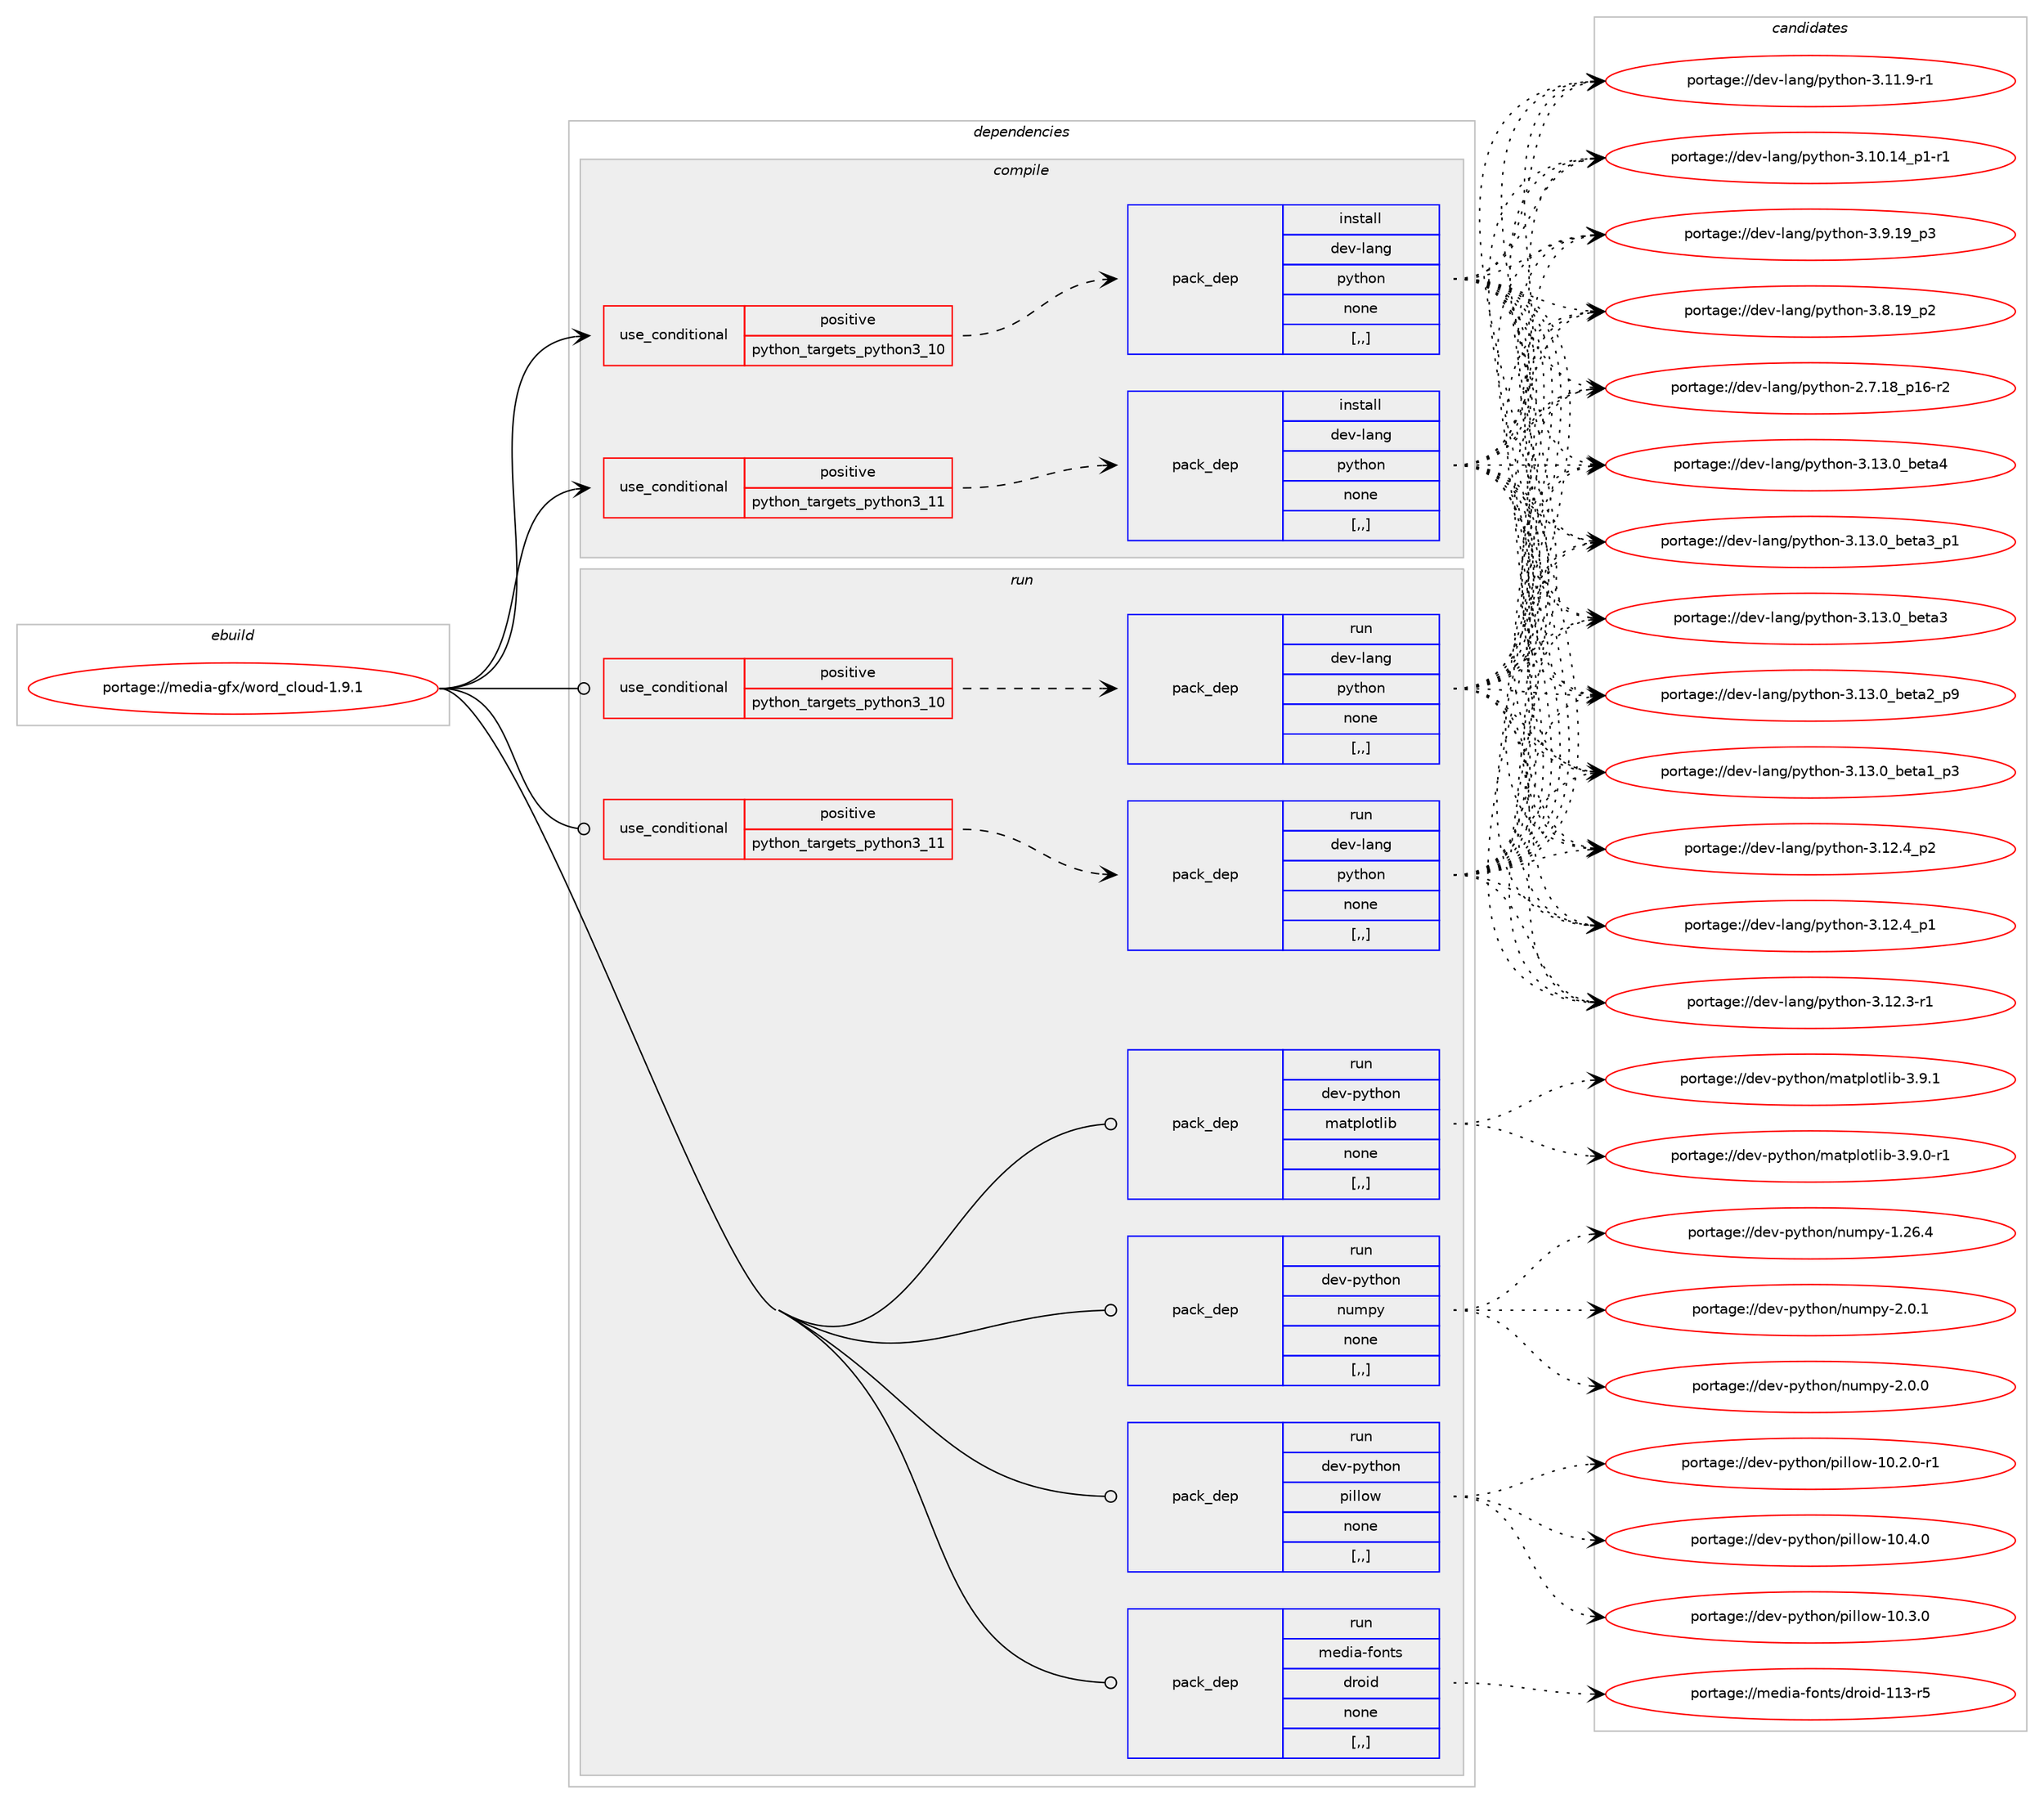 digraph prolog {

# *************
# Graph options
# *************

newrank=true;
concentrate=true;
compound=true;
graph [rankdir=LR,fontname=Helvetica,fontsize=10,ranksep=1.5];#, ranksep=2.5, nodesep=0.2];
edge  [arrowhead=vee];
node  [fontname=Helvetica,fontsize=10];

# **********
# The ebuild
# **********

subgraph cluster_leftcol {
color=gray;
label=<<i>ebuild</i>>;
id [label="portage://media-gfx/word_cloud-1.9.1", color=red, width=4, href="../media-gfx/word_cloud-1.9.1.svg"];
}

# ****************
# The dependencies
# ****************

subgraph cluster_midcol {
color=gray;
label=<<i>dependencies</i>>;
subgraph cluster_compile {
fillcolor="#eeeeee";
style=filled;
label=<<i>compile</i>>;
subgraph cond74126 {
dependency295021 [label=<<TABLE BORDER="0" CELLBORDER="1" CELLSPACING="0" CELLPADDING="4"><TR><TD ROWSPAN="3" CELLPADDING="10">use_conditional</TD></TR><TR><TD>positive</TD></TR><TR><TD>python_targets_python3_10</TD></TR></TABLE>>, shape=none, color=red];
subgraph pack218541 {
dependency295022 [label=<<TABLE BORDER="0" CELLBORDER="1" CELLSPACING="0" CELLPADDING="4" WIDTH="220"><TR><TD ROWSPAN="6" CELLPADDING="30">pack_dep</TD></TR><TR><TD WIDTH="110">install</TD></TR><TR><TD>dev-lang</TD></TR><TR><TD>python</TD></TR><TR><TD>none</TD></TR><TR><TD>[,,]</TD></TR></TABLE>>, shape=none, color=blue];
}
dependency295021:e -> dependency295022:w [weight=20,style="dashed",arrowhead="vee"];
}
id:e -> dependency295021:w [weight=20,style="solid",arrowhead="vee"];
subgraph cond74127 {
dependency295023 [label=<<TABLE BORDER="0" CELLBORDER="1" CELLSPACING="0" CELLPADDING="4"><TR><TD ROWSPAN="3" CELLPADDING="10">use_conditional</TD></TR><TR><TD>positive</TD></TR><TR><TD>python_targets_python3_11</TD></TR></TABLE>>, shape=none, color=red];
subgraph pack218542 {
dependency295024 [label=<<TABLE BORDER="0" CELLBORDER="1" CELLSPACING="0" CELLPADDING="4" WIDTH="220"><TR><TD ROWSPAN="6" CELLPADDING="30">pack_dep</TD></TR><TR><TD WIDTH="110">install</TD></TR><TR><TD>dev-lang</TD></TR><TR><TD>python</TD></TR><TR><TD>none</TD></TR><TR><TD>[,,]</TD></TR></TABLE>>, shape=none, color=blue];
}
dependency295023:e -> dependency295024:w [weight=20,style="dashed",arrowhead="vee"];
}
id:e -> dependency295023:w [weight=20,style="solid",arrowhead="vee"];
}
subgraph cluster_compileandrun {
fillcolor="#eeeeee";
style=filled;
label=<<i>compile and run</i>>;
}
subgraph cluster_run {
fillcolor="#eeeeee";
style=filled;
label=<<i>run</i>>;
subgraph cond74128 {
dependency295025 [label=<<TABLE BORDER="0" CELLBORDER="1" CELLSPACING="0" CELLPADDING="4"><TR><TD ROWSPAN="3" CELLPADDING="10">use_conditional</TD></TR><TR><TD>positive</TD></TR><TR><TD>python_targets_python3_10</TD></TR></TABLE>>, shape=none, color=red];
subgraph pack218543 {
dependency295026 [label=<<TABLE BORDER="0" CELLBORDER="1" CELLSPACING="0" CELLPADDING="4" WIDTH="220"><TR><TD ROWSPAN="6" CELLPADDING="30">pack_dep</TD></TR><TR><TD WIDTH="110">run</TD></TR><TR><TD>dev-lang</TD></TR><TR><TD>python</TD></TR><TR><TD>none</TD></TR><TR><TD>[,,]</TD></TR></TABLE>>, shape=none, color=blue];
}
dependency295025:e -> dependency295026:w [weight=20,style="dashed",arrowhead="vee"];
}
id:e -> dependency295025:w [weight=20,style="solid",arrowhead="odot"];
subgraph cond74129 {
dependency295027 [label=<<TABLE BORDER="0" CELLBORDER="1" CELLSPACING="0" CELLPADDING="4"><TR><TD ROWSPAN="3" CELLPADDING="10">use_conditional</TD></TR><TR><TD>positive</TD></TR><TR><TD>python_targets_python3_11</TD></TR></TABLE>>, shape=none, color=red];
subgraph pack218544 {
dependency295028 [label=<<TABLE BORDER="0" CELLBORDER="1" CELLSPACING="0" CELLPADDING="4" WIDTH="220"><TR><TD ROWSPAN="6" CELLPADDING="30">pack_dep</TD></TR><TR><TD WIDTH="110">run</TD></TR><TR><TD>dev-lang</TD></TR><TR><TD>python</TD></TR><TR><TD>none</TD></TR><TR><TD>[,,]</TD></TR></TABLE>>, shape=none, color=blue];
}
dependency295027:e -> dependency295028:w [weight=20,style="dashed",arrowhead="vee"];
}
id:e -> dependency295027:w [weight=20,style="solid",arrowhead="odot"];
subgraph pack218545 {
dependency295029 [label=<<TABLE BORDER="0" CELLBORDER="1" CELLSPACING="0" CELLPADDING="4" WIDTH="220"><TR><TD ROWSPAN="6" CELLPADDING="30">pack_dep</TD></TR><TR><TD WIDTH="110">run</TD></TR><TR><TD>dev-python</TD></TR><TR><TD>matplotlib</TD></TR><TR><TD>none</TD></TR><TR><TD>[,,]</TD></TR></TABLE>>, shape=none, color=blue];
}
id:e -> dependency295029:w [weight=20,style="solid",arrowhead="odot"];
subgraph pack218546 {
dependency295030 [label=<<TABLE BORDER="0" CELLBORDER="1" CELLSPACING="0" CELLPADDING="4" WIDTH="220"><TR><TD ROWSPAN="6" CELLPADDING="30">pack_dep</TD></TR><TR><TD WIDTH="110">run</TD></TR><TR><TD>dev-python</TD></TR><TR><TD>numpy</TD></TR><TR><TD>none</TD></TR><TR><TD>[,,]</TD></TR></TABLE>>, shape=none, color=blue];
}
id:e -> dependency295030:w [weight=20,style="solid",arrowhead="odot"];
subgraph pack218547 {
dependency295031 [label=<<TABLE BORDER="0" CELLBORDER="1" CELLSPACING="0" CELLPADDING="4" WIDTH="220"><TR><TD ROWSPAN="6" CELLPADDING="30">pack_dep</TD></TR><TR><TD WIDTH="110">run</TD></TR><TR><TD>dev-python</TD></TR><TR><TD>pillow</TD></TR><TR><TD>none</TD></TR><TR><TD>[,,]</TD></TR></TABLE>>, shape=none, color=blue];
}
id:e -> dependency295031:w [weight=20,style="solid",arrowhead="odot"];
subgraph pack218548 {
dependency295032 [label=<<TABLE BORDER="0" CELLBORDER="1" CELLSPACING="0" CELLPADDING="4" WIDTH="220"><TR><TD ROWSPAN="6" CELLPADDING="30">pack_dep</TD></TR><TR><TD WIDTH="110">run</TD></TR><TR><TD>media-fonts</TD></TR><TR><TD>droid</TD></TR><TR><TD>none</TD></TR><TR><TD>[,,]</TD></TR></TABLE>>, shape=none, color=blue];
}
id:e -> dependency295032:w [weight=20,style="solid",arrowhead="odot"];
}
}

# **************
# The candidates
# **************

subgraph cluster_choices {
rank=same;
color=gray;
label=<<i>candidates</i>>;

subgraph choice218541 {
color=black;
nodesep=1;
choice1001011184510897110103471121211161041111104551464951464895981011169752 [label="portage://dev-lang/python-3.13.0_beta4", color=red, width=4,href="../dev-lang/python-3.13.0_beta4.svg"];
choice10010111845108971101034711212111610411111045514649514648959810111697519511249 [label="portage://dev-lang/python-3.13.0_beta3_p1", color=red, width=4,href="../dev-lang/python-3.13.0_beta3_p1.svg"];
choice1001011184510897110103471121211161041111104551464951464895981011169751 [label="portage://dev-lang/python-3.13.0_beta3", color=red, width=4,href="../dev-lang/python-3.13.0_beta3.svg"];
choice10010111845108971101034711212111610411111045514649514648959810111697509511257 [label="portage://dev-lang/python-3.13.0_beta2_p9", color=red, width=4,href="../dev-lang/python-3.13.0_beta2_p9.svg"];
choice10010111845108971101034711212111610411111045514649514648959810111697499511251 [label="portage://dev-lang/python-3.13.0_beta1_p3", color=red, width=4,href="../dev-lang/python-3.13.0_beta1_p3.svg"];
choice100101118451089711010347112121116104111110455146495046529511250 [label="portage://dev-lang/python-3.12.4_p2", color=red, width=4,href="../dev-lang/python-3.12.4_p2.svg"];
choice100101118451089711010347112121116104111110455146495046529511249 [label="portage://dev-lang/python-3.12.4_p1", color=red, width=4,href="../dev-lang/python-3.12.4_p1.svg"];
choice100101118451089711010347112121116104111110455146495046514511449 [label="portage://dev-lang/python-3.12.3-r1", color=red, width=4,href="../dev-lang/python-3.12.3-r1.svg"];
choice100101118451089711010347112121116104111110455146494946574511449 [label="portage://dev-lang/python-3.11.9-r1", color=red, width=4,href="../dev-lang/python-3.11.9-r1.svg"];
choice100101118451089711010347112121116104111110455146494846495295112494511449 [label="portage://dev-lang/python-3.10.14_p1-r1", color=red, width=4,href="../dev-lang/python-3.10.14_p1-r1.svg"];
choice100101118451089711010347112121116104111110455146574649579511251 [label="portage://dev-lang/python-3.9.19_p3", color=red, width=4,href="../dev-lang/python-3.9.19_p3.svg"];
choice100101118451089711010347112121116104111110455146564649579511250 [label="portage://dev-lang/python-3.8.19_p2", color=red, width=4,href="../dev-lang/python-3.8.19_p2.svg"];
choice100101118451089711010347112121116104111110455046554649569511249544511450 [label="portage://dev-lang/python-2.7.18_p16-r2", color=red, width=4,href="../dev-lang/python-2.7.18_p16-r2.svg"];
dependency295022:e -> choice1001011184510897110103471121211161041111104551464951464895981011169752:w [style=dotted,weight="100"];
dependency295022:e -> choice10010111845108971101034711212111610411111045514649514648959810111697519511249:w [style=dotted,weight="100"];
dependency295022:e -> choice1001011184510897110103471121211161041111104551464951464895981011169751:w [style=dotted,weight="100"];
dependency295022:e -> choice10010111845108971101034711212111610411111045514649514648959810111697509511257:w [style=dotted,weight="100"];
dependency295022:e -> choice10010111845108971101034711212111610411111045514649514648959810111697499511251:w [style=dotted,weight="100"];
dependency295022:e -> choice100101118451089711010347112121116104111110455146495046529511250:w [style=dotted,weight="100"];
dependency295022:e -> choice100101118451089711010347112121116104111110455146495046529511249:w [style=dotted,weight="100"];
dependency295022:e -> choice100101118451089711010347112121116104111110455146495046514511449:w [style=dotted,weight="100"];
dependency295022:e -> choice100101118451089711010347112121116104111110455146494946574511449:w [style=dotted,weight="100"];
dependency295022:e -> choice100101118451089711010347112121116104111110455146494846495295112494511449:w [style=dotted,weight="100"];
dependency295022:e -> choice100101118451089711010347112121116104111110455146574649579511251:w [style=dotted,weight="100"];
dependency295022:e -> choice100101118451089711010347112121116104111110455146564649579511250:w [style=dotted,weight="100"];
dependency295022:e -> choice100101118451089711010347112121116104111110455046554649569511249544511450:w [style=dotted,weight="100"];
}
subgraph choice218542 {
color=black;
nodesep=1;
choice1001011184510897110103471121211161041111104551464951464895981011169752 [label="portage://dev-lang/python-3.13.0_beta4", color=red, width=4,href="../dev-lang/python-3.13.0_beta4.svg"];
choice10010111845108971101034711212111610411111045514649514648959810111697519511249 [label="portage://dev-lang/python-3.13.0_beta3_p1", color=red, width=4,href="../dev-lang/python-3.13.0_beta3_p1.svg"];
choice1001011184510897110103471121211161041111104551464951464895981011169751 [label="portage://dev-lang/python-3.13.0_beta3", color=red, width=4,href="../dev-lang/python-3.13.0_beta3.svg"];
choice10010111845108971101034711212111610411111045514649514648959810111697509511257 [label="portage://dev-lang/python-3.13.0_beta2_p9", color=red, width=4,href="../dev-lang/python-3.13.0_beta2_p9.svg"];
choice10010111845108971101034711212111610411111045514649514648959810111697499511251 [label="portage://dev-lang/python-3.13.0_beta1_p3", color=red, width=4,href="../dev-lang/python-3.13.0_beta1_p3.svg"];
choice100101118451089711010347112121116104111110455146495046529511250 [label="portage://dev-lang/python-3.12.4_p2", color=red, width=4,href="../dev-lang/python-3.12.4_p2.svg"];
choice100101118451089711010347112121116104111110455146495046529511249 [label="portage://dev-lang/python-3.12.4_p1", color=red, width=4,href="../dev-lang/python-3.12.4_p1.svg"];
choice100101118451089711010347112121116104111110455146495046514511449 [label="portage://dev-lang/python-3.12.3-r1", color=red, width=4,href="../dev-lang/python-3.12.3-r1.svg"];
choice100101118451089711010347112121116104111110455146494946574511449 [label="portage://dev-lang/python-3.11.9-r1", color=red, width=4,href="../dev-lang/python-3.11.9-r1.svg"];
choice100101118451089711010347112121116104111110455146494846495295112494511449 [label="portage://dev-lang/python-3.10.14_p1-r1", color=red, width=4,href="../dev-lang/python-3.10.14_p1-r1.svg"];
choice100101118451089711010347112121116104111110455146574649579511251 [label="portage://dev-lang/python-3.9.19_p3", color=red, width=4,href="../dev-lang/python-3.9.19_p3.svg"];
choice100101118451089711010347112121116104111110455146564649579511250 [label="portage://dev-lang/python-3.8.19_p2", color=red, width=4,href="../dev-lang/python-3.8.19_p2.svg"];
choice100101118451089711010347112121116104111110455046554649569511249544511450 [label="portage://dev-lang/python-2.7.18_p16-r2", color=red, width=4,href="../dev-lang/python-2.7.18_p16-r2.svg"];
dependency295024:e -> choice1001011184510897110103471121211161041111104551464951464895981011169752:w [style=dotted,weight="100"];
dependency295024:e -> choice10010111845108971101034711212111610411111045514649514648959810111697519511249:w [style=dotted,weight="100"];
dependency295024:e -> choice1001011184510897110103471121211161041111104551464951464895981011169751:w [style=dotted,weight="100"];
dependency295024:e -> choice10010111845108971101034711212111610411111045514649514648959810111697509511257:w [style=dotted,weight="100"];
dependency295024:e -> choice10010111845108971101034711212111610411111045514649514648959810111697499511251:w [style=dotted,weight="100"];
dependency295024:e -> choice100101118451089711010347112121116104111110455146495046529511250:w [style=dotted,weight="100"];
dependency295024:e -> choice100101118451089711010347112121116104111110455146495046529511249:w [style=dotted,weight="100"];
dependency295024:e -> choice100101118451089711010347112121116104111110455146495046514511449:w [style=dotted,weight="100"];
dependency295024:e -> choice100101118451089711010347112121116104111110455146494946574511449:w [style=dotted,weight="100"];
dependency295024:e -> choice100101118451089711010347112121116104111110455146494846495295112494511449:w [style=dotted,weight="100"];
dependency295024:e -> choice100101118451089711010347112121116104111110455146574649579511251:w [style=dotted,weight="100"];
dependency295024:e -> choice100101118451089711010347112121116104111110455146564649579511250:w [style=dotted,weight="100"];
dependency295024:e -> choice100101118451089711010347112121116104111110455046554649569511249544511450:w [style=dotted,weight="100"];
}
subgraph choice218543 {
color=black;
nodesep=1;
choice1001011184510897110103471121211161041111104551464951464895981011169752 [label="portage://dev-lang/python-3.13.0_beta4", color=red, width=4,href="../dev-lang/python-3.13.0_beta4.svg"];
choice10010111845108971101034711212111610411111045514649514648959810111697519511249 [label="portage://dev-lang/python-3.13.0_beta3_p1", color=red, width=4,href="../dev-lang/python-3.13.0_beta3_p1.svg"];
choice1001011184510897110103471121211161041111104551464951464895981011169751 [label="portage://dev-lang/python-3.13.0_beta3", color=red, width=4,href="../dev-lang/python-3.13.0_beta3.svg"];
choice10010111845108971101034711212111610411111045514649514648959810111697509511257 [label="portage://dev-lang/python-3.13.0_beta2_p9", color=red, width=4,href="../dev-lang/python-3.13.0_beta2_p9.svg"];
choice10010111845108971101034711212111610411111045514649514648959810111697499511251 [label="portage://dev-lang/python-3.13.0_beta1_p3", color=red, width=4,href="../dev-lang/python-3.13.0_beta1_p3.svg"];
choice100101118451089711010347112121116104111110455146495046529511250 [label="portage://dev-lang/python-3.12.4_p2", color=red, width=4,href="../dev-lang/python-3.12.4_p2.svg"];
choice100101118451089711010347112121116104111110455146495046529511249 [label="portage://dev-lang/python-3.12.4_p1", color=red, width=4,href="../dev-lang/python-3.12.4_p1.svg"];
choice100101118451089711010347112121116104111110455146495046514511449 [label="portage://dev-lang/python-3.12.3-r1", color=red, width=4,href="../dev-lang/python-3.12.3-r1.svg"];
choice100101118451089711010347112121116104111110455146494946574511449 [label="portage://dev-lang/python-3.11.9-r1", color=red, width=4,href="../dev-lang/python-3.11.9-r1.svg"];
choice100101118451089711010347112121116104111110455146494846495295112494511449 [label="portage://dev-lang/python-3.10.14_p1-r1", color=red, width=4,href="../dev-lang/python-3.10.14_p1-r1.svg"];
choice100101118451089711010347112121116104111110455146574649579511251 [label="portage://dev-lang/python-3.9.19_p3", color=red, width=4,href="../dev-lang/python-3.9.19_p3.svg"];
choice100101118451089711010347112121116104111110455146564649579511250 [label="portage://dev-lang/python-3.8.19_p2", color=red, width=4,href="../dev-lang/python-3.8.19_p2.svg"];
choice100101118451089711010347112121116104111110455046554649569511249544511450 [label="portage://dev-lang/python-2.7.18_p16-r2", color=red, width=4,href="../dev-lang/python-2.7.18_p16-r2.svg"];
dependency295026:e -> choice1001011184510897110103471121211161041111104551464951464895981011169752:w [style=dotted,weight="100"];
dependency295026:e -> choice10010111845108971101034711212111610411111045514649514648959810111697519511249:w [style=dotted,weight="100"];
dependency295026:e -> choice1001011184510897110103471121211161041111104551464951464895981011169751:w [style=dotted,weight="100"];
dependency295026:e -> choice10010111845108971101034711212111610411111045514649514648959810111697509511257:w [style=dotted,weight="100"];
dependency295026:e -> choice10010111845108971101034711212111610411111045514649514648959810111697499511251:w [style=dotted,weight="100"];
dependency295026:e -> choice100101118451089711010347112121116104111110455146495046529511250:w [style=dotted,weight="100"];
dependency295026:e -> choice100101118451089711010347112121116104111110455146495046529511249:w [style=dotted,weight="100"];
dependency295026:e -> choice100101118451089711010347112121116104111110455146495046514511449:w [style=dotted,weight="100"];
dependency295026:e -> choice100101118451089711010347112121116104111110455146494946574511449:w [style=dotted,weight="100"];
dependency295026:e -> choice100101118451089711010347112121116104111110455146494846495295112494511449:w [style=dotted,weight="100"];
dependency295026:e -> choice100101118451089711010347112121116104111110455146574649579511251:w [style=dotted,weight="100"];
dependency295026:e -> choice100101118451089711010347112121116104111110455146564649579511250:w [style=dotted,weight="100"];
dependency295026:e -> choice100101118451089711010347112121116104111110455046554649569511249544511450:w [style=dotted,weight="100"];
}
subgraph choice218544 {
color=black;
nodesep=1;
choice1001011184510897110103471121211161041111104551464951464895981011169752 [label="portage://dev-lang/python-3.13.0_beta4", color=red, width=4,href="../dev-lang/python-3.13.0_beta4.svg"];
choice10010111845108971101034711212111610411111045514649514648959810111697519511249 [label="portage://dev-lang/python-3.13.0_beta3_p1", color=red, width=4,href="../dev-lang/python-3.13.0_beta3_p1.svg"];
choice1001011184510897110103471121211161041111104551464951464895981011169751 [label="portage://dev-lang/python-3.13.0_beta3", color=red, width=4,href="../dev-lang/python-3.13.0_beta3.svg"];
choice10010111845108971101034711212111610411111045514649514648959810111697509511257 [label="portage://dev-lang/python-3.13.0_beta2_p9", color=red, width=4,href="../dev-lang/python-3.13.0_beta2_p9.svg"];
choice10010111845108971101034711212111610411111045514649514648959810111697499511251 [label="portage://dev-lang/python-3.13.0_beta1_p3", color=red, width=4,href="../dev-lang/python-3.13.0_beta1_p3.svg"];
choice100101118451089711010347112121116104111110455146495046529511250 [label="portage://dev-lang/python-3.12.4_p2", color=red, width=4,href="../dev-lang/python-3.12.4_p2.svg"];
choice100101118451089711010347112121116104111110455146495046529511249 [label="portage://dev-lang/python-3.12.4_p1", color=red, width=4,href="../dev-lang/python-3.12.4_p1.svg"];
choice100101118451089711010347112121116104111110455146495046514511449 [label="portage://dev-lang/python-3.12.3-r1", color=red, width=4,href="../dev-lang/python-3.12.3-r1.svg"];
choice100101118451089711010347112121116104111110455146494946574511449 [label="portage://dev-lang/python-3.11.9-r1", color=red, width=4,href="../dev-lang/python-3.11.9-r1.svg"];
choice100101118451089711010347112121116104111110455146494846495295112494511449 [label="portage://dev-lang/python-3.10.14_p1-r1", color=red, width=4,href="../dev-lang/python-3.10.14_p1-r1.svg"];
choice100101118451089711010347112121116104111110455146574649579511251 [label="portage://dev-lang/python-3.9.19_p3", color=red, width=4,href="../dev-lang/python-3.9.19_p3.svg"];
choice100101118451089711010347112121116104111110455146564649579511250 [label="portage://dev-lang/python-3.8.19_p2", color=red, width=4,href="../dev-lang/python-3.8.19_p2.svg"];
choice100101118451089711010347112121116104111110455046554649569511249544511450 [label="portage://dev-lang/python-2.7.18_p16-r2", color=red, width=4,href="../dev-lang/python-2.7.18_p16-r2.svg"];
dependency295028:e -> choice1001011184510897110103471121211161041111104551464951464895981011169752:w [style=dotted,weight="100"];
dependency295028:e -> choice10010111845108971101034711212111610411111045514649514648959810111697519511249:w [style=dotted,weight="100"];
dependency295028:e -> choice1001011184510897110103471121211161041111104551464951464895981011169751:w [style=dotted,weight="100"];
dependency295028:e -> choice10010111845108971101034711212111610411111045514649514648959810111697509511257:w [style=dotted,weight="100"];
dependency295028:e -> choice10010111845108971101034711212111610411111045514649514648959810111697499511251:w [style=dotted,weight="100"];
dependency295028:e -> choice100101118451089711010347112121116104111110455146495046529511250:w [style=dotted,weight="100"];
dependency295028:e -> choice100101118451089711010347112121116104111110455146495046529511249:w [style=dotted,weight="100"];
dependency295028:e -> choice100101118451089711010347112121116104111110455146495046514511449:w [style=dotted,weight="100"];
dependency295028:e -> choice100101118451089711010347112121116104111110455146494946574511449:w [style=dotted,weight="100"];
dependency295028:e -> choice100101118451089711010347112121116104111110455146494846495295112494511449:w [style=dotted,weight="100"];
dependency295028:e -> choice100101118451089711010347112121116104111110455146574649579511251:w [style=dotted,weight="100"];
dependency295028:e -> choice100101118451089711010347112121116104111110455146564649579511250:w [style=dotted,weight="100"];
dependency295028:e -> choice100101118451089711010347112121116104111110455046554649569511249544511450:w [style=dotted,weight="100"];
}
subgraph choice218545 {
color=black;
nodesep=1;
choice10010111845112121116104111110471099711611210811111610810598455146574649 [label="portage://dev-python/matplotlib-3.9.1", color=red, width=4,href="../dev-python/matplotlib-3.9.1.svg"];
choice100101118451121211161041111104710997116112108111116108105984551465746484511449 [label="portage://dev-python/matplotlib-3.9.0-r1", color=red, width=4,href="../dev-python/matplotlib-3.9.0-r1.svg"];
dependency295029:e -> choice10010111845112121116104111110471099711611210811111610810598455146574649:w [style=dotted,weight="100"];
dependency295029:e -> choice100101118451121211161041111104710997116112108111116108105984551465746484511449:w [style=dotted,weight="100"];
}
subgraph choice218546 {
color=black;
nodesep=1;
choice1001011184511212111610411111047110117109112121455046484649 [label="portage://dev-python/numpy-2.0.1", color=red, width=4,href="../dev-python/numpy-2.0.1.svg"];
choice1001011184511212111610411111047110117109112121455046484648 [label="portage://dev-python/numpy-2.0.0", color=red, width=4,href="../dev-python/numpy-2.0.0.svg"];
choice100101118451121211161041111104711011710911212145494650544652 [label="portage://dev-python/numpy-1.26.4", color=red, width=4,href="../dev-python/numpy-1.26.4.svg"];
dependency295030:e -> choice1001011184511212111610411111047110117109112121455046484649:w [style=dotted,weight="100"];
dependency295030:e -> choice1001011184511212111610411111047110117109112121455046484648:w [style=dotted,weight="100"];
dependency295030:e -> choice100101118451121211161041111104711011710911212145494650544652:w [style=dotted,weight="100"];
}
subgraph choice218547 {
color=black;
nodesep=1;
choice100101118451121211161041111104711210510810811111945494846524648 [label="portage://dev-python/pillow-10.4.0", color=red, width=4,href="../dev-python/pillow-10.4.0.svg"];
choice100101118451121211161041111104711210510810811111945494846514648 [label="portage://dev-python/pillow-10.3.0", color=red, width=4,href="../dev-python/pillow-10.3.0.svg"];
choice1001011184511212111610411111047112105108108111119454948465046484511449 [label="portage://dev-python/pillow-10.2.0-r1", color=red, width=4,href="../dev-python/pillow-10.2.0-r1.svg"];
dependency295031:e -> choice100101118451121211161041111104711210510810811111945494846524648:w [style=dotted,weight="100"];
dependency295031:e -> choice100101118451121211161041111104711210510810811111945494846514648:w [style=dotted,weight="100"];
dependency295031:e -> choice1001011184511212111610411111047112105108108111119454948465046484511449:w [style=dotted,weight="100"];
}
subgraph choice218548 {
color=black;
nodesep=1;
choice109101100105974510211111011611547100114111105100454949514511453 [label="portage://media-fonts/droid-113-r5", color=red, width=4,href="../media-fonts/droid-113-r5.svg"];
dependency295032:e -> choice109101100105974510211111011611547100114111105100454949514511453:w [style=dotted,weight="100"];
}
}

}
